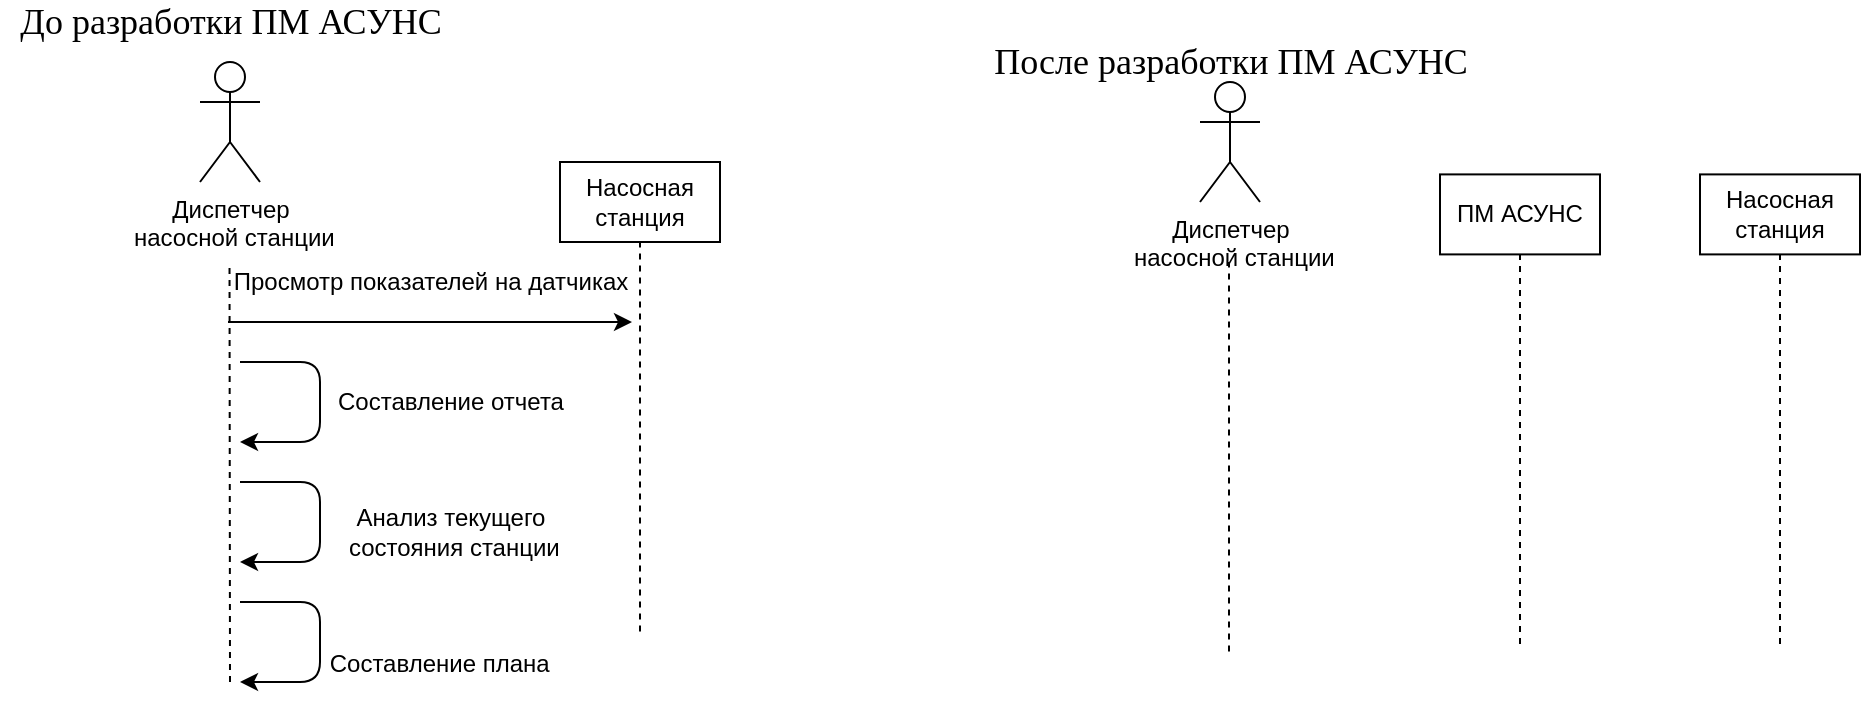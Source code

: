 <mxfile version="13.1.1" type="device"><diagram id="jlYMTZ1juzLXPgWoXmvt" name="Page-1"><mxGraphModel dx="1554" dy="823" grid="1" gridSize="10" guides="1" tooltips="1" connect="1" arrows="1" fold="1" page="1" pageScale="1" pageWidth="827" pageHeight="1169" math="0" shadow="0"><root><mxCell id="0"/><mxCell id="1" parent="0"/><mxCell id="Pi7nHDvyxgIUcB-cyZKC-1" value="Диспетчер&lt;br&gt;&amp;nbsp;насосной станции" style="shape=umlActor;verticalLabelPosition=bottom;labelBackgroundColor=#ffffff;verticalAlign=top;html=1;outlineConnect=0;" vertex="1" parent="1"><mxGeometry x="-50" y="80" width="30" height="60" as="geometry"/></mxCell><mxCell id="Pi7nHDvyxgIUcB-cyZKC-2" value="Диспетчер&lt;br&gt;&amp;nbsp;насосной станции" style="shape=umlActor;verticalLabelPosition=bottom;labelBackgroundColor=#ffffff;verticalAlign=top;html=1;outlineConnect=0;" vertex="1" parent="1"><mxGeometry x="450" y="90" width="30" height="60" as="geometry"/></mxCell><mxCell id="Pi7nHDvyxgIUcB-cyZKC-3" value="" style="endArrow=none;dashed=1;html=1;" edge="1" parent="1"><mxGeometry width="50" height="50" relative="1" as="geometry"><mxPoint x="-35" y="390" as="sourcePoint"/><mxPoint x="-35.24" y="180" as="targetPoint"/></mxGeometry></mxCell><mxCell id="Pi7nHDvyxgIUcB-cyZKC-4" value="" style="endArrow=none;dashed=1;html=1;" edge="1" parent="1"><mxGeometry width="50" height="50" relative="1" as="geometry"><mxPoint x="464.5" y="374.8" as="sourcePoint"/><mxPoint x="464.5" y="180" as="targetPoint"/></mxGeometry></mxCell><mxCell id="Pi7nHDvyxgIUcB-cyZKC-9" value="&lt;font face=&quot;Times New Roman&quot; style=&quot;font-size: 18px&quot;&gt;До разработки ПМ АСУНС&lt;/font&gt;" style="text;html=1;align=center;verticalAlign=middle;resizable=0;points=[];autosize=1;" vertex="1" parent="1"><mxGeometry x="-150" y="50" width="230" height="20" as="geometry"/></mxCell><mxCell id="Pi7nHDvyxgIUcB-cyZKC-10" value="&lt;font face=&quot;Times New Roman&quot; style=&quot;font-size: 18px&quot;&gt;После разработки ПМ АСУНС&lt;/font&gt;" style="text;html=1;align=center;verticalAlign=middle;resizable=0;points=[];autosize=1;" vertex="1" parent="1"><mxGeometry x="340" y="70" width="250" height="20" as="geometry"/></mxCell><mxCell id="Pi7nHDvyxgIUcB-cyZKC-12" value="Насосная станция" style="rounded=0;whiteSpace=wrap;html=1;" vertex="1" parent="1"><mxGeometry x="130" y="130" width="80" height="40" as="geometry"/></mxCell><mxCell id="Pi7nHDvyxgIUcB-cyZKC-13" value="" style="endArrow=none;dashed=1;html=1;" edge="1" parent="1"><mxGeometry width="50" height="50" relative="1" as="geometry"><mxPoint x="170" y="364.8" as="sourcePoint"/><mxPoint x="170" y="170" as="targetPoint"/></mxGeometry></mxCell><mxCell id="Pi7nHDvyxgIUcB-cyZKC-15" value="" style="endArrow=classic;html=1;" edge="1" parent="1"><mxGeometry width="50" height="50" relative="1" as="geometry"><mxPoint x="-36" y="210" as="sourcePoint"/><mxPoint x="166" y="210" as="targetPoint"/></mxGeometry></mxCell><mxCell id="Pi7nHDvyxgIUcB-cyZKC-16" value="Просмотр показателей на датчиках" style="text;html=1;align=center;verticalAlign=middle;resizable=0;points=[];autosize=1;" vertex="1" parent="1"><mxGeometry x="-40" y="180" width="210" height="20" as="geometry"/></mxCell><mxCell id="Pi7nHDvyxgIUcB-cyZKC-20" value="" style="edgeStyle=segmentEdgeStyle;endArrow=classic;html=1;" edge="1" parent="1"><mxGeometry width="50" height="50" relative="1" as="geometry"><mxPoint x="-30" y="290" as="sourcePoint"/><mxPoint x="-30" y="330" as="targetPoint"/><Array as="points"><mxPoint x="10" y="290"/><mxPoint x="10" y="330"/></Array></mxGeometry></mxCell><mxCell id="Pi7nHDvyxgIUcB-cyZKC-21" value="" style="edgeStyle=segmentEdgeStyle;endArrow=classic;html=1;" edge="1" parent="1"><mxGeometry width="50" height="50" relative="1" as="geometry"><mxPoint x="-30" y="230" as="sourcePoint"/><mxPoint x="-30" y="270" as="targetPoint"/><Array as="points"><mxPoint x="10" y="230"/><mxPoint x="10" y="270"/></Array></mxGeometry></mxCell><mxCell id="Pi7nHDvyxgIUcB-cyZKC-22" value="Составление отчета" style="text;html=1;align=center;verticalAlign=middle;resizable=0;points=[];autosize=1;" vertex="1" parent="1"><mxGeometry x="10" y="240" width="130" height="20" as="geometry"/></mxCell><mxCell id="Pi7nHDvyxgIUcB-cyZKC-23" value="Анализ текущего&lt;br&gt;&amp;nbsp;состояния станции" style="text;html=1;align=center;verticalAlign=middle;resizable=0;points=[];autosize=1;" vertex="1" parent="1"><mxGeometry x="15" y="300" width="120" height="30" as="geometry"/></mxCell><mxCell id="Pi7nHDvyxgIUcB-cyZKC-24" value="" style="edgeStyle=segmentEdgeStyle;endArrow=classic;html=1;" edge="1" parent="1"><mxGeometry width="50" height="50" relative="1" as="geometry"><mxPoint x="-30" y="350" as="sourcePoint"/><mxPoint x="-30" y="390.0" as="targetPoint"/><Array as="points"><mxPoint x="10" y="350"/><mxPoint x="10" y="390"/></Array></mxGeometry></mxCell><mxCell id="Pi7nHDvyxgIUcB-cyZKC-25" value="Составление плана&amp;nbsp;" style="text;html=1;align=center;verticalAlign=middle;resizable=0;points=[];autosize=1;" vertex="1" parent="1"><mxGeometry x="6" y="371" width="130" height="20" as="geometry"/></mxCell><mxCell id="Pi7nHDvyxgIUcB-cyZKC-26" value="Насосная станция" style="rounded=0;whiteSpace=wrap;html=1;" vertex="1" parent="1"><mxGeometry x="700" y="136.2" width="80" height="40" as="geometry"/></mxCell><mxCell id="Pi7nHDvyxgIUcB-cyZKC-27" value="" style="endArrow=none;dashed=1;html=1;" edge="1" parent="1"><mxGeometry width="50" height="50" relative="1" as="geometry"><mxPoint x="740" y="371.0" as="sourcePoint"/><mxPoint x="740" y="176.2" as="targetPoint"/></mxGeometry></mxCell><mxCell id="Pi7nHDvyxgIUcB-cyZKC-29" value="ПМ АСУНС" style="rounded=0;whiteSpace=wrap;html=1;" vertex="1" parent="1"><mxGeometry x="570" y="136.2" width="80" height="40" as="geometry"/></mxCell><mxCell id="Pi7nHDvyxgIUcB-cyZKC-30" value="" style="endArrow=none;dashed=1;html=1;" edge="1" parent="1"><mxGeometry width="50" height="50" relative="1" as="geometry"><mxPoint x="610" y="371.0" as="sourcePoint"/><mxPoint x="610" y="176.2" as="targetPoint"/></mxGeometry></mxCell></root></mxGraphModel></diagram></mxfile>